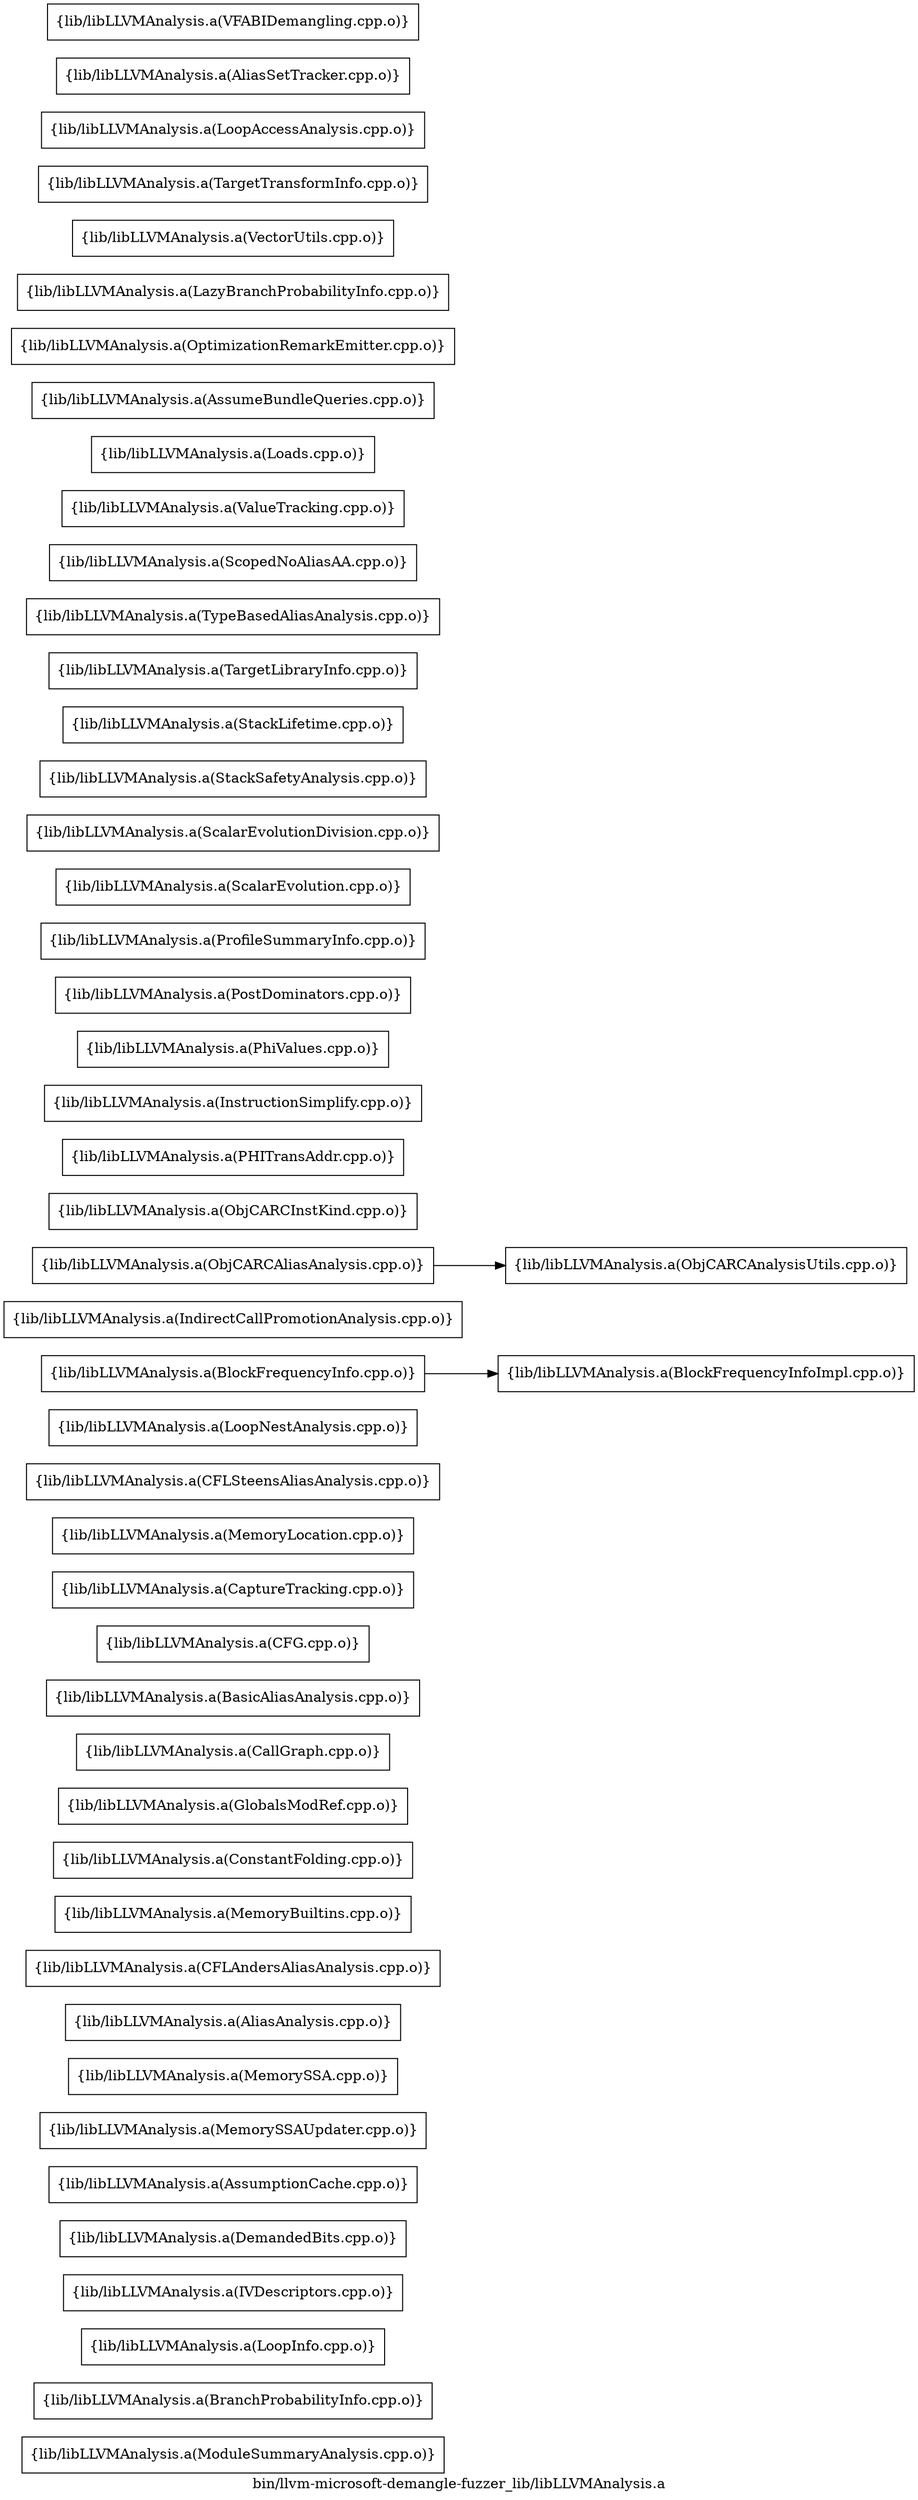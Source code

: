 digraph "bin/llvm-microsoft-demangle-fuzzer_lib/libLLVMAnalysis.a" {
	label="bin/llvm-microsoft-demangle-fuzzer_lib/libLLVMAnalysis.a";
	rankdir=LR;

	Node0x557820d543b8 [shape=record,shape=box,group=0,label="{lib/libLLVMAnalysis.a(ModuleSummaryAnalysis.cpp.o)}"];
	Node0x557820d53238 [shape=record,shape=box,group=0,label="{lib/libLLVMAnalysis.a(BranchProbabilityInfo.cpp.o)}"];
	Node0x557820d52ab8 [shape=record,shape=box,group=0,label="{lib/libLLVMAnalysis.a(LoopInfo.cpp.o)}"];
	Node0x557820d52ce8 [shape=record,shape=box,group=0,label="{lib/libLLVMAnalysis.a(IVDescriptors.cpp.o)}"];
	Node0x557820d5b8e8 [shape=record,shape=box,group=0,label="{lib/libLLVMAnalysis.a(DemandedBits.cpp.o)}"];
	Node0x557820d5b618 [shape=record,shape=box,group=0,label="{lib/libLLVMAnalysis.a(AssumptionCache.cpp.o)}"];
	Node0x557820d5a998 [shape=record,shape=box,group=0,label="{lib/libLLVMAnalysis.a(MemorySSAUpdater.cpp.o)}"];
	Node0x557820d5a5d8 [shape=record,shape=box,group=0,label="{lib/libLLVMAnalysis.a(MemorySSA.cpp.o)}"];
	Node0x557820d59958 [shape=record,shape=box,group=0,label="{lib/libLLVMAnalysis.a(AliasAnalysis.cpp.o)}"];
	Node0x557820d59728 [shape=record,shape=box,group=0,label="{lib/libLLVMAnalysis.a(CFLAndersAliasAnalysis.cpp.o)}"];
	Node0x557820d53418 [shape=record,shape=box,group=0,label="{lib/libLLVMAnalysis.a(MemoryBuiltins.cpp.o)}"];
	Node0x557820d54098 [shape=record,shape=box,group=0,label="{lib/libLLVMAnalysis.a(ConstantFolding.cpp.o)}"];
	Node0x557820d51c58 [shape=record,shape=box,group=0,label="{lib/libLLVMAnalysis.a(GlobalsModRef.cpp.o)}"];
	Node0x557820d52928 [shape=record,shape=box,group=0,label="{lib/libLLVMAnalysis.a(CallGraph.cpp.o)}"];
	Node0x557820d558f8 [shape=record,shape=box,group=0,label="{lib/libLLVMAnalysis.a(BasicAliasAnalysis.cpp.o)}"];
	Node0x557820d56578 [shape=record,shape=box,group=0,label="{lib/libLLVMAnalysis.a(CFG.cpp.o)}"];
	Node0x557820d549f8 [shape=record,shape=box,group=0,label="{lib/libLLVMAnalysis.a(CaptureTracking.cpp.o)}"];
	Node0x557820d556c8 [shape=record,shape=box,group=0,label="{lib/libLLVMAnalysis.a(MemoryLocation.cpp.o)}"];
	Node0x557820d5b258 [shape=record,shape=box,group=0,label="{lib/libLLVMAnalysis.a(CFLSteensAliasAnalysis.cpp.o)}"];
	Node0x557820d52f18 [shape=record,shape=box,group=0,label="{lib/libLLVMAnalysis.a(LoopNestAnalysis.cpp.o)}"];
	Node0x557820d51fc8 [shape=record,shape=box,group=0,label="{lib/libLLVMAnalysis.a(BlockFrequencyInfo.cpp.o)}"];
	Node0x557820d51fc8 -> Node0x557820d53ff8;
	Node0x557820d53ff8 [shape=record,shape=box,group=0,label="{lib/libLLVMAnalysis.a(BlockFrequencyInfoImpl.cpp.o)}"];
	Node0x557820d553a8 [shape=record,shape=box,group=0,label="{lib/libLLVMAnalysis.a(IndirectCallPromotionAnalysis.cpp.o)}"];
	Node0x557820d54b88 [shape=record,shape=box,group=0,label="{lib/libLLVMAnalysis.a(ObjCARCAliasAnalysis.cpp.o)}"];
	Node0x557820d54b88 -> Node0x557820d54458;
	Node0x557820d54458 [shape=record,shape=box,group=0,label="{lib/libLLVMAnalysis.a(ObjCARCAnalysisUtils.cpp.o)}"];
	Node0x557820d56a28 [shape=record,shape=box,group=0,label="{lib/libLLVMAnalysis.a(ObjCARCInstKind.cpp.o)}"];
	Node0x557820d54818 [shape=record,shape=box,group=0,label="{lib/libLLVMAnalysis.a(PHITransAddr.cpp.o)}"];
	Node0x557820d54f98 [shape=record,shape=box,group=0,label="{lib/libLLVMAnalysis.a(InstructionSimplify.cpp.o)}"];
	Node0x557820d53eb8 [shape=record,shape=box,group=0,label="{lib/libLLVMAnalysis.a(PhiValues.cpp.o)}"];
	Node0x557820d51d48 [shape=record,shape=box,group=0,label="{lib/libLLVMAnalysis.a(PostDominators.cpp.o)}"];
	Node0x557820d525b8 [shape=record,shape=box,group=0,label="{lib/libLLVMAnalysis.a(ProfileSummaryInfo.cpp.o)}"];
	Node0x557820d52d38 [shape=record,shape=box,group=0,label="{lib/libLLVMAnalysis.a(ScalarEvolution.cpp.o)}"];
	Node0x557820d5aee8 [shape=record,shape=box,group=0,label="{lib/libLLVMAnalysis.a(ScalarEvolutionDivision.cpp.o)}"];
	Node0x557820d581e8 [shape=record,shape=box,group=0,label="{lib/libLLVMAnalysis.a(StackSafetyAnalysis.cpp.o)}"];
	Node0x557820d57a18 [shape=record,shape=box,group=0,label="{lib/libLLVMAnalysis.a(StackLifetime.cpp.o)}"];
	Node0x557820d57ab8 [shape=record,shape=box,group=0,label="{lib/libLLVMAnalysis.a(TargetLibraryInfo.cpp.o)}"];
	Node0x557820d58238 [shape=record,shape=box,group=0,label="{lib/libLLVMAnalysis.a(TypeBasedAliasAnalysis.cpp.o)}"];
	Node0x557820d58f08 [shape=record,shape=box,group=0,label="{lib/libLLVMAnalysis.a(ScopedNoAliasAA.cpp.o)}"];
	Node0x557820d59868 [shape=record,shape=box,group=0,label="{lib/libLLVMAnalysis.a(ValueTracking.cpp.o)}"];
	Node0x557820d59f48 [shape=record,shape=box,group=0,label="{lib/libLLVMAnalysis.a(Loads.cpp.o)}"];
	Node0x557820d5acb8 [shape=record,shape=box,group=0,label="{lib/libLLVMAnalysis.a(AssumeBundleQueries.cpp.o)}"];
	Node0x557820d5a768 [shape=record,shape=box,group=0,label="{lib/libLLVMAnalysis.a(OptimizationRemarkEmitter.cpp.o)}"];
	Node0x557820d58e68 [shape=record,shape=box,group=0,label="{lib/libLLVMAnalysis.a(LazyBranchProbabilityInfo.cpp.o)}"];
	Node0x557820d58918 [shape=record,shape=box,group=0,label="{lib/libLLVMAnalysis.a(VectorUtils.cpp.o)}"];
	Node0x557820d578d8 [shape=record,shape=box,group=0,label="{lib/libLLVMAnalysis.a(TargetTransformInfo.cpp.o)}"];
	Node0x557820d56c58 [shape=record,shape=box,group=0,label="{lib/libLLVMAnalysis.a(LoopAccessAnalysis.cpp.o)}"];
	Node0x557820d57428 [shape=record,shape=box,group=0,label="{lib/libLLVMAnalysis.a(AliasSetTracker.cpp.o)}"];
	Node0x557820d56ac8 [shape=record,shape=box,group=0,label="{lib/libLLVMAnalysis.a(VFABIDemangling.cpp.o)}"];
}
